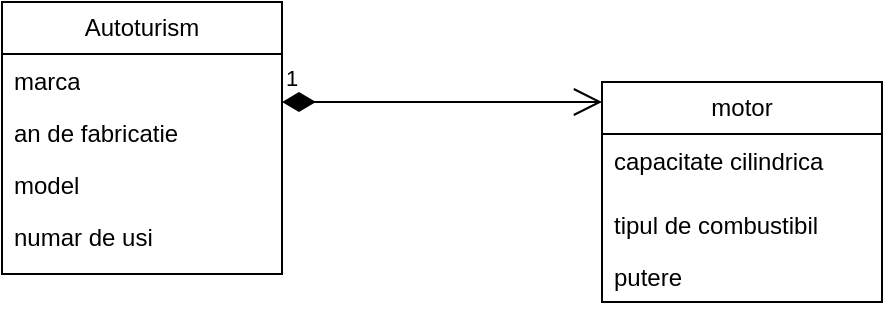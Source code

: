 <mxfile version="24.2.2" type="device">
  <diagram name="Page-1" id="PZn3sFLeYpiufAcnqVGr">
    <mxGraphModel dx="1050" dy="565" grid="1" gridSize="10" guides="1" tooltips="1" connect="1" arrows="1" fold="1" page="1" pageScale="1" pageWidth="850" pageHeight="1100" math="0" shadow="0">
      <root>
        <mxCell id="0" />
        <mxCell id="1" parent="0" />
        <mxCell id="3VzzRjh9inCviL0tf_Os-1" value="Autoturism" style="swimlane;fontStyle=0;childLayout=stackLayout;horizontal=1;startSize=26;fillColor=none;horizontalStack=0;resizeParent=1;resizeParentMax=0;resizeLast=0;collapsible=1;marginBottom=0;whiteSpace=wrap;html=1;" parent="1" vertex="1">
          <mxGeometry x="110" y="830" width="140" height="136" as="geometry" />
        </mxCell>
        <mxCell id="3VzzRjh9inCviL0tf_Os-2" value="marca" style="text;strokeColor=none;fillColor=none;align=left;verticalAlign=top;spacingLeft=4;spacingRight=4;overflow=hidden;rotatable=0;points=[[0,0.5],[1,0.5]];portConstraint=eastwest;whiteSpace=wrap;html=1;" parent="3VzzRjh9inCviL0tf_Os-1" vertex="1">
          <mxGeometry y="26" width="140" height="26" as="geometry" />
        </mxCell>
        <mxCell id="3VzzRjh9inCviL0tf_Os-3" value="an de fabricatie" style="text;strokeColor=none;fillColor=none;align=left;verticalAlign=top;spacingLeft=4;spacingRight=4;overflow=hidden;rotatable=0;points=[[0,0.5],[1,0.5]];portConstraint=eastwest;whiteSpace=wrap;html=1;" parent="3VzzRjh9inCviL0tf_Os-1" vertex="1">
          <mxGeometry y="52" width="140" height="26" as="geometry" />
        </mxCell>
        <mxCell id="3VzzRjh9inCviL0tf_Os-4" value="model" style="text;strokeColor=none;fillColor=none;align=left;verticalAlign=top;spacingLeft=4;spacingRight=4;overflow=hidden;rotatable=0;points=[[0,0.5],[1,0.5]];portConstraint=eastwest;whiteSpace=wrap;html=1;" parent="3VzzRjh9inCviL0tf_Os-1" vertex="1">
          <mxGeometry y="78" width="140" height="26" as="geometry" />
        </mxCell>
        <mxCell id="1azXM2M-eNQYgwtXGZVv-1" value="numar de usi" style="text;strokeColor=none;fillColor=none;align=left;verticalAlign=top;spacingLeft=4;spacingRight=4;overflow=hidden;rotatable=0;points=[[0,0.5],[1,0.5]];portConstraint=eastwest;whiteSpace=wrap;html=1;" vertex="1" parent="3VzzRjh9inCviL0tf_Os-1">
          <mxGeometry y="104" width="140" height="32" as="geometry" />
        </mxCell>
        <mxCell id="3VzzRjh9inCviL0tf_Os-6" value="motor" style="swimlane;fontStyle=0;childLayout=stackLayout;horizontal=1;startSize=26;fillColor=none;horizontalStack=0;resizeParent=1;resizeParentMax=0;resizeLast=0;collapsible=1;marginBottom=0;whiteSpace=wrap;html=1;" parent="1" vertex="1">
          <mxGeometry x="410" y="870" width="140" height="110" as="geometry">
            <mxRectangle x="410" y="850" width="70" height="30" as="alternateBounds" />
          </mxGeometry>
        </mxCell>
        <mxCell id="3VzzRjh9inCviL0tf_Os-7" value="capacitate cilindrica" style="text;strokeColor=none;fillColor=none;align=left;verticalAlign=top;spacingLeft=4;spacingRight=4;overflow=hidden;rotatable=0;points=[[0,0.5],[1,0.5]];portConstraint=eastwest;whiteSpace=wrap;html=1;" parent="3VzzRjh9inCviL0tf_Os-6" vertex="1">
          <mxGeometry y="26" width="140" height="32" as="geometry" />
        </mxCell>
        <mxCell id="3VzzRjh9inCviL0tf_Os-9" value="tipul de combustibil" style="text;strokeColor=none;fillColor=none;align=left;verticalAlign=top;spacingLeft=4;spacingRight=4;overflow=hidden;rotatable=0;points=[[0,0.5],[1,0.5]];portConstraint=eastwest;whiteSpace=wrap;html=1;" parent="3VzzRjh9inCviL0tf_Os-6" vertex="1">
          <mxGeometry y="58" width="140" height="26" as="geometry" />
        </mxCell>
        <mxCell id="3VzzRjh9inCviL0tf_Os-8" value="putere&lt;div&gt;&lt;br&gt;&lt;/div&gt;&lt;div&gt;motorul porneste masina&lt;/div&gt;" style="text;strokeColor=none;fillColor=none;align=left;verticalAlign=top;spacingLeft=4;spacingRight=4;overflow=hidden;rotatable=0;points=[[0,0.5],[1,0.5]];portConstraint=eastwest;whiteSpace=wrap;html=1;" parent="3VzzRjh9inCviL0tf_Os-6" vertex="1">
          <mxGeometry y="84" width="140" height="26" as="geometry" />
        </mxCell>
        <mxCell id="3VzzRjh9inCviL0tf_Os-17" value="1" style="endArrow=open;html=1;endSize=12;startArrow=diamondThin;startSize=14;startFill=1;edgeStyle=orthogonalEdgeStyle;align=left;verticalAlign=bottom;rounded=0;" parent="1" edge="1">
          <mxGeometry x="-1" y="3" relative="1" as="geometry">
            <mxPoint x="250" y="880" as="sourcePoint" />
            <mxPoint x="410" y="880" as="targetPoint" />
            <Array as="points">
              <mxPoint x="330" y="880" />
              <mxPoint x="330" y="880" />
            </Array>
          </mxGeometry>
        </mxCell>
      </root>
    </mxGraphModel>
  </diagram>
</mxfile>
